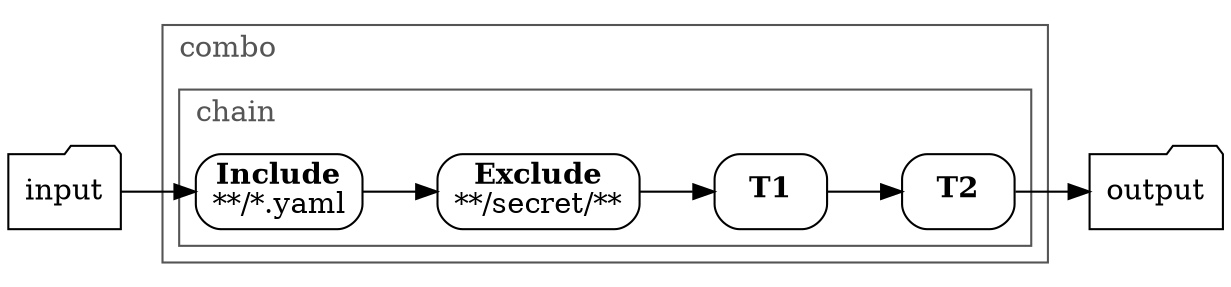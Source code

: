 // This file was auto-generated from combo2.yaml - DO NOT MODIFY

digraph G {
  rankdir="LR";
  labeljust="l";
  node [shape="rect"; style="rounded"; ]


  String_5ce33a58 [label="input"; shape="folder"; ]
  String_78a287ed [label="output"; shape="folder"; ]

  String_5ce33a58 -> Include_3ebff828;
  T2_1849db1a -> String_78a287ed;

  subgraph cluster_3e2822 {
    label=<combo>;
    color="#555555";
    fontcolor="#555555";

    subgraph cluster_6a988392 {
      label=<chain>;
      color="#555555";
      fontcolor="#555555";

      Include_3ebff828 [label=<<b>Include</b><br/>**/*.yaml>; ]
      Exclude_33352f32 [label=<<b>Exclude</b><br/>**/secret/**>; ]
      T1_29a60c27 [label=<<b>T1</b>>; ]
      T2_1849db1a [label=<<b>T2</b>>; ]

      Include_3ebff828 -> Exclude_33352f32;
      Exclude_33352f32 -> T1_29a60c27;
      T1_29a60c27 -> T2_1849db1a;
    }
  }
}
